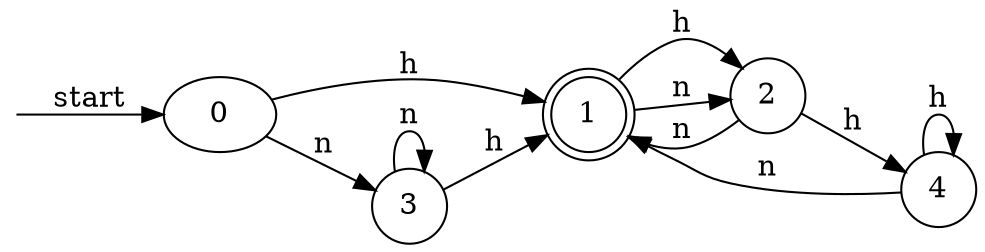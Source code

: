 digraph dfa {
    rankdir = LR;
    __start [style = invis, shape = point];
    __start -> "0" [ label = "start" ];
    node [shape = doublecircle]; "1"
    node [shape = circle];
    "1" -> "2" [ label = "h" ];
    "1" -> "2" [ label = "n" ];
    "0" -> "1" [ label = "h" ];
    "0" -> "3" [ label = "n" ];
    "3" -> "1" [ label = "h" ];
    "3" -> "3" [ label = "n" ];
    "2" -> "4" [ label = "h" ];
    "2" -> "1" [ label = "n" ];
    "4" -> "4" [ label = "h" ];
    "4" -> "1" [ label = "n" ];
}
